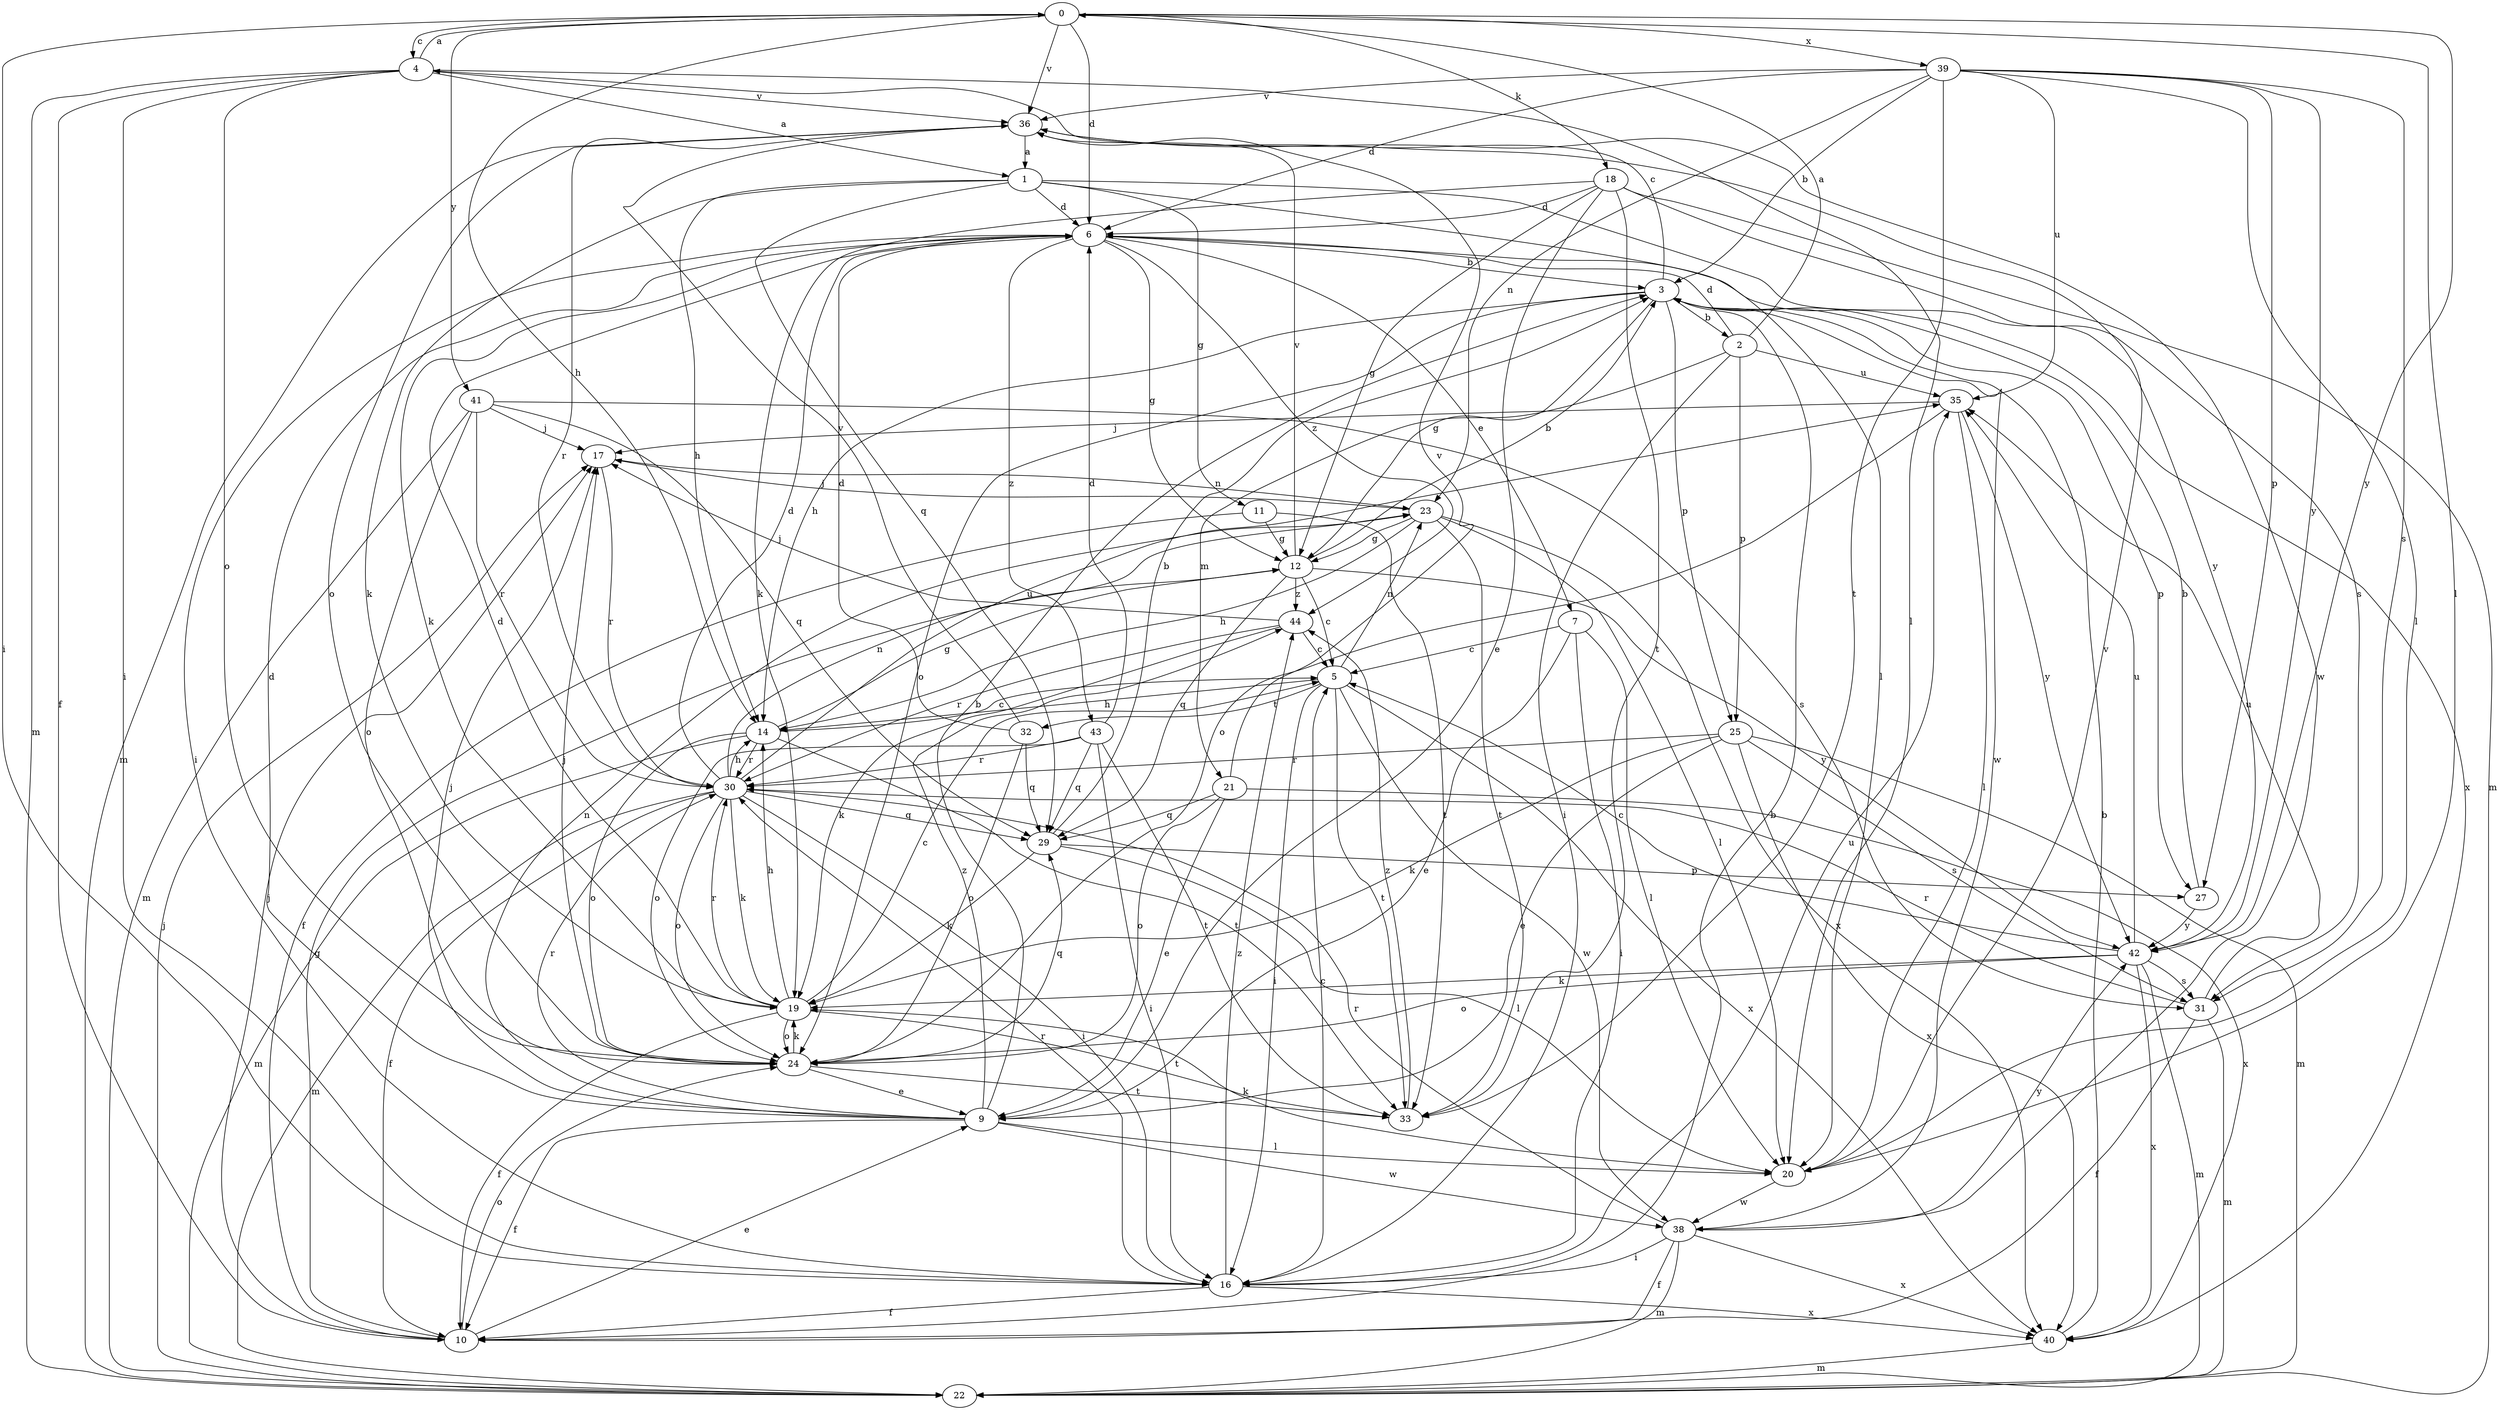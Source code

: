 strict digraph  {
0;
1;
2;
3;
4;
5;
6;
7;
9;
10;
11;
12;
14;
16;
17;
18;
19;
20;
21;
22;
23;
24;
25;
27;
29;
30;
31;
32;
33;
35;
36;
38;
39;
40;
41;
42;
43;
44;
0 -> 4  [label=c];
0 -> 6  [label=d];
0 -> 14  [label=h];
0 -> 16  [label=i];
0 -> 18  [label=k];
0 -> 20  [label=l];
0 -> 36  [label=v];
0 -> 39  [label=x];
0 -> 41  [label=y];
0 -> 42  [label=y];
1 -> 6  [label=d];
1 -> 11  [label=g];
1 -> 14  [label=h];
1 -> 19  [label=k];
1 -> 20  [label=l];
1 -> 29  [label=q];
1 -> 42  [label=y];
2 -> 0  [label=a];
2 -> 6  [label=d];
2 -> 16  [label=i];
2 -> 21  [label=m];
2 -> 25  [label=p];
2 -> 35  [label=u];
3 -> 2  [label=b];
3 -> 4  [label=c];
3 -> 12  [label=g];
3 -> 14  [label=h];
3 -> 24  [label=o];
3 -> 25  [label=p];
3 -> 27  [label=p];
3 -> 38  [label=w];
4 -> 0  [label=a];
4 -> 1  [label=a];
4 -> 10  [label=f];
4 -> 16  [label=i];
4 -> 20  [label=l];
4 -> 22  [label=m];
4 -> 24  [label=o];
4 -> 36  [label=v];
5 -> 14  [label=h];
5 -> 16  [label=i];
5 -> 23  [label=n];
5 -> 32  [label=t];
5 -> 33  [label=t];
5 -> 38  [label=w];
5 -> 40  [label=x];
6 -> 3  [label=b];
6 -> 7  [label=e];
6 -> 12  [label=g];
6 -> 16  [label=i];
6 -> 19  [label=k];
6 -> 40  [label=x];
6 -> 43  [label=z];
6 -> 44  [label=z];
7 -> 5  [label=c];
7 -> 9  [label=e];
7 -> 16  [label=i];
7 -> 20  [label=l];
9 -> 3  [label=b];
9 -> 6  [label=d];
9 -> 10  [label=f];
9 -> 17  [label=j];
9 -> 20  [label=l];
9 -> 23  [label=n];
9 -> 30  [label=r];
9 -> 38  [label=w];
9 -> 44  [label=z];
10 -> 3  [label=b];
10 -> 9  [label=e];
10 -> 12  [label=g];
10 -> 17  [label=j];
10 -> 24  [label=o];
11 -> 10  [label=f];
11 -> 12  [label=g];
11 -> 33  [label=t];
12 -> 3  [label=b];
12 -> 5  [label=c];
12 -> 29  [label=q];
12 -> 36  [label=v];
12 -> 42  [label=y];
12 -> 44  [label=z];
14 -> 5  [label=c];
14 -> 12  [label=g];
14 -> 22  [label=m];
14 -> 24  [label=o];
14 -> 30  [label=r];
14 -> 33  [label=t];
16 -> 5  [label=c];
16 -> 10  [label=f];
16 -> 30  [label=r];
16 -> 35  [label=u];
16 -> 40  [label=x];
16 -> 44  [label=z];
17 -> 23  [label=n];
17 -> 30  [label=r];
18 -> 6  [label=d];
18 -> 9  [label=e];
18 -> 12  [label=g];
18 -> 19  [label=k];
18 -> 22  [label=m];
18 -> 31  [label=s];
18 -> 33  [label=t];
19 -> 5  [label=c];
19 -> 6  [label=d];
19 -> 10  [label=f];
19 -> 14  [label=h];
19 -> 24  [label=o];
19 -> 30  [label=r];
19 -> 33  [label=t];
20 -> 19  [label=k];
20 -> 36  [label=v];
20 -> 38  [label=w];
21 -> 9  [label=e];
21 -> 24  [label=o];
21 -> 29  [label=q];
21 -> 36  [label=v];
21 -> 40  [label=x];
22 -> 17  [label=j];
23 -> 12  [label=g];
23 -> 14  [label=h];
23 -> 17  [label=j];
23 -> 20  [label=l];
23 -> 33  [label=t];
23 -> 40  [label=x];
24 -> 9  [label=e];
24 -> 17  [label=j];
24 -> 19  [label=k];
24 -> 29  [label=q];
24 -> 33  [label=t];
25 -> 9  [label=e];
25 -> 19  [label=k];
25 -> 22  [label=m];
25 -> 30  [label=r];
25 -> 31  [label=s];
25 -> 40  [label=x];
27 -> 3  [label=b];
27 -> 42  [label=y];
29 -> 3  [label=b];
29 -> 19  [label=k];
29 -> 20  [label=l];
29 -> 27  [label=p];
30 -> 6  [label=d];
30 -> 10  [label=f];
30 -> 14  [label=h];
30 -> 16  [label=i];
30 -> 19  [label=k];
30 -> 22  [label=m];
30 -> 23  [label=n];
30 -> 24  [label=o];
30 -> 29  [label=q];
30 -> 35  [label=u];
31 -> 10  [label=f];
31 -> 22  [label=m];
31 -> 30  [label=r];
31 -> 35  [label=u];
32 -> 6  [label=d];
32 -> 24  [label=o];
32 -> 29  [label=q];
32 -> 36  [label=v];
33 -> 44  [label=z];
35 -> 17  [label=j];
35 -> 20  [label=l];
35 -> 24  [label=o];
35 -> 42  [label=y];
36 -> 1  [label=a];
36 -> 22  [label=m];
36 -> 24  [label=o];
36 -> 30  [label=r];
36 -> 38  [label=w];
38 -> 10  [label=f];
38 -> 16  [label=i];
38 -> 22  [label=m];
38 -> 30  [label=r];
38 -> 40  [label=x];
38 -> 42  [label=y];
39 -> 3  [label=b];
39 -> 6  [label=d];
39 -> 20  [label=l];
39 -> 23  [label=n];
39 -> 27  [label=p];
39 -> 31  [label=s];
39 -> 33  [label=t];
39 -> 35  [label=u];
39 -> 36  [label=v];
39 -> 42  [label=y];
40 -> 3  [label=b];
40 -> 22  [label=m];
41 -> 17  [label=j];
41 -> 22  [label=m];
41 -> 24  [label=o];
41 -> 29  [label=q];
41 -> 30  [label=r];
41 -> 31  [label=s];
42 -> 5  [label=c];
42 -> 19  [label=k];
42 -> 22  [label=m];
42 -> 24  [label=o];
42 -> 31  [label=s];
42 -> 35  [label=u];
42 -> 40  [label=x];
43 -> 6  [label=d];
43 -> 16  [label=i];
43 -> 24  [label=o];
43 -> 29  [label=q];
43 -> 30  [label=r];
43 -> 33  [label=t];
44 -> 5  [label=c];
44 -> 17  [label=j];
44 -> 19  [label=k];
44 -> 30  [label=r];
}
